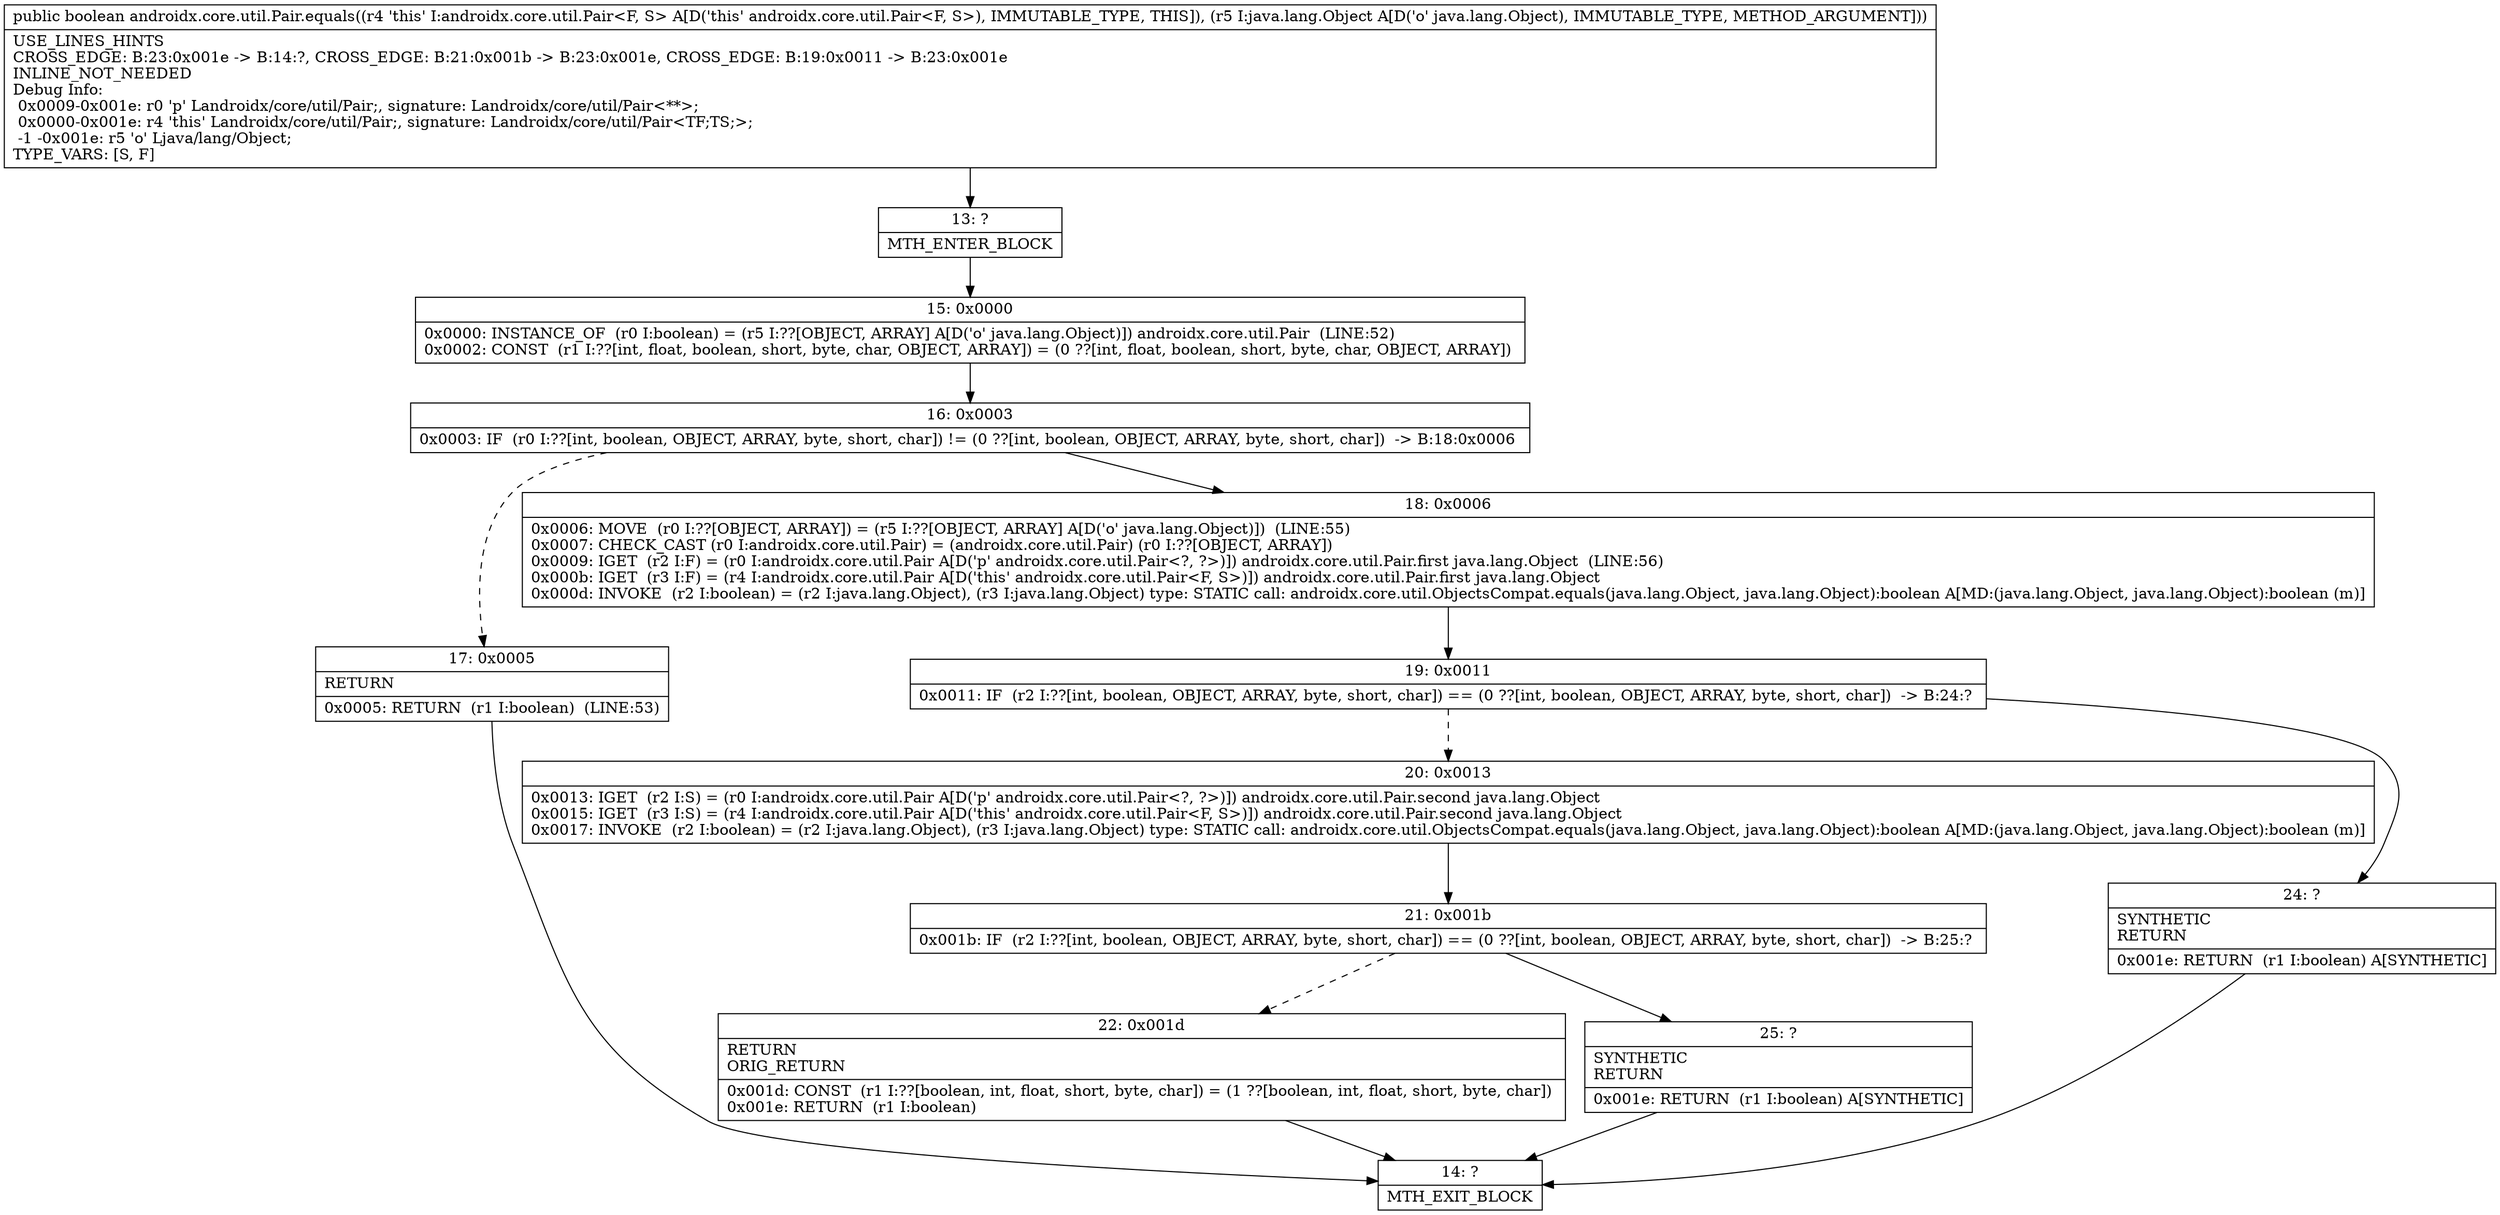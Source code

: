 digraph "CFG forandroidx.core.util.Pair.equals(Ljava\/lang\/Object;)Z" {
Node_13 [shape=record,label="{13\:\ ?|MTH_ENTER_BLOCK\l}"];
Node_15 [shape=record,label="{15\:\ 0x0000|0x0000: INSTANCE_OF  (r0 I:boolean) = (r5 I:??[OBJECT, ARRAY] A[D('o' java.lang.Object)]) androidx.core.util.Pair  (LINE:52)\l0x0002: CONST  (r1 I:??[int, float, boolean, short, byte, char, OBJECT, ARRAY]) = (0 ??[int, float, boolean, short, byte, char, OBJECT, ARRAY]) \l}"];
Node_16 [shape=record,label="{16\:\ 0x0003|0x0003: IF  (r0 I:??[int, boolean, OBJECT, ARRAY, byte, short, char]) != (0 ??[int, boolean, OBJECT, ARRAY, byte, short, char])  \-\> B:18:0x0006 \l}"];
Node_17 [shape=record,label="{17\:\ 0x0005|RETURN\l|0x0005: RETURN  (r1 I:boolean)  (LINE:53)\l}"];
Node_14 [shape=record,label="{14\:\ ?|MTH_EXIT_BLOCK\l}"];
Node_18 [shape=record,label="{18\:\ 0x0006|0x0006: MOVE  (r0 I:??[OBJECT, ARRAY]) = (r5 I:??[OBJECT, ARRAY] A[D('o' java.lang.Object)])  (LINE:55)\l0x0007: CHECK_CAST (r0 I:androidx.core.util.Pair) = (androidx.core.util.Pair) (r0 I:??[OBJECT, ARRAY]) \l0x0009: IGET  (r2 I:F) = (r0 I:androidx.core.util.Pair A[D('p' androidx.core.util.Pair\<?, ?\>)]) androidx.core.util.Pair.first java.lang.Object  (LINE:56)\l0x000b: IGET  (r3 I:F) = (r4 I:androidx.core.util.Pair A[D('this' androidx.core.util.Pair\<F, S\>)]) androidx.core.util.Pair.first java.lang.Object \l0x000d: INVOKE  (r2 I:boolean) = (r2 I:java.lang.Object), (r3 I:java.lang.Object) type: STATIC call: androidx.core.util.ObjectsCompat.equals(java.lang.Object, java.lang.Object):boolean A[MD:(java.lang.Object, java.lang.Object):boolean (m)]\l}"];
Node_19 [shape=record,label="{19\:\ 0x0011|0x0011: IF  (r2 I:??[int, boolean, OBJECT, ARRAY, byte, short, char]) == (0 ??[int, boolean, OBJECT, ARRAY, byte, short, char])  \-\> B:24:? \l}"];
Node_20 [shape=record,label="{20\:\ 0x0013|0x0013: IGET  (r2 I:S) = (r0 I:androidx.core.util.Pair A[D('p' androidx.core.util.Pair\<?, ?\>)]) androidx.core.util.Pair.second java.lang.Object \l0x0015: IGET  (r3 I:S) = (r4 I:androidx.core.util.Pair A[D('this' androidx.core.util.Pair\<F, S\>)]) androidx.core.util.Pair.second java.lang.Object \l0x0017: INVOKE  (r2 I:boolean) = (r2 I:java.lang.Object), (r3 I:java.lang.Object) type: STATIC call: androidx.core.util.ObjectsCompat.equals(java.lang.Object, java.lang.Object):boolean A[MD:(java.lang.Object, java.lang.Object):boolean (m)]\l}"];
Node_21 [shape=record,label="{21\:\ 0x001b|0x001b: IF  (r2 I:??[int, boolean, OBJECT, ARRAY, byte, short, char]) == (0 ??[int, boolean, OBJECT, ARRAY, byte, short, char])  \-\> B:25:? \l}"];
Node_22 [shape=record,label="{22\:\ 0x001d|RETURN\lORIG_RETURN\l|0x001d: CONST  (r1 I:??[boolean, int, float, short, byte, char]) = (1 ??[boolean, int, float, short, byte, char]) \l0x001e: RETURN  (r1 I:boolean) \l}"];
Node_25 [shape=record,label="{25\:\ ?|SYNTHETIC\lRETURN\l|0x001e: RETURN  (r1 I:boolean) A[SYNTHETIC]\l}"];
Node_24 [shape=record,label="{24\:\ ?|SYNTHETIC\lRETURN\l|0x001e: RETURN  (r1 I:boolean) A[SYNTHETIC]\l}"];
MethodNode[shape=record,label="{public boolean androidx.core.util.Pair.equals((r4 'this' I:androidx.core.util.Pair\<F, S\> A[D('this' androidx.core.util.Pair\<F, S\>), IMMUTABLE_TYPE, THIS]), (r5 I:java.lang.Object A[D('o' java.lang.Object), IMMUTABLE_TYPE, METHOD_ARGUMENT]))  | USE_LINES_HINTS\lCROSS_EDGE: B:23:0x001e \-\> B:14:?, CROSS_EDGE: B:21:0x001b \-\> B:23:0x001e, CROSS_EDGE: B:19:0x0011 \-\> B:23:0x001e\lINLINE_NOT_NEEDED\lDebug Info:\l  0x0009\-0x001e: r0 'p' Landroidx\/core\/util\/Pair;, signature: Landroidx\/core\/util\/Pair\<**\>;\l  0x0000\-0x001e: r4 'this' Landroidx\/core\/util\/Pair;, signature: Landroidx\/core\/util\/Pair\<TF;TS;\>;\l  \-1 \-0x001e: r5 'o' Ljava\/lang\/Object;\lTYPE_VARS: [S, F]\l}"];
MethodNode -> Node_13;Node_13 -> Node_15;
Node_15 -> Node_16;
Node_16 -> Node_17[style=dashed];
Node_16 -> Node_18;
Node_17 -> Node_14;
Node_18 -> Node_19;
Node_19 -> Node_20[style=dashed];
Node_19 -> Node_24;
Node_20 -> Node_21;
Node_21 -> Node_22[style=dashed];
Node_21 -> Node_25;
Node_22 -> Node_14;
Node_25 -> Node_14;
Node_24 -> Node_14;
}

